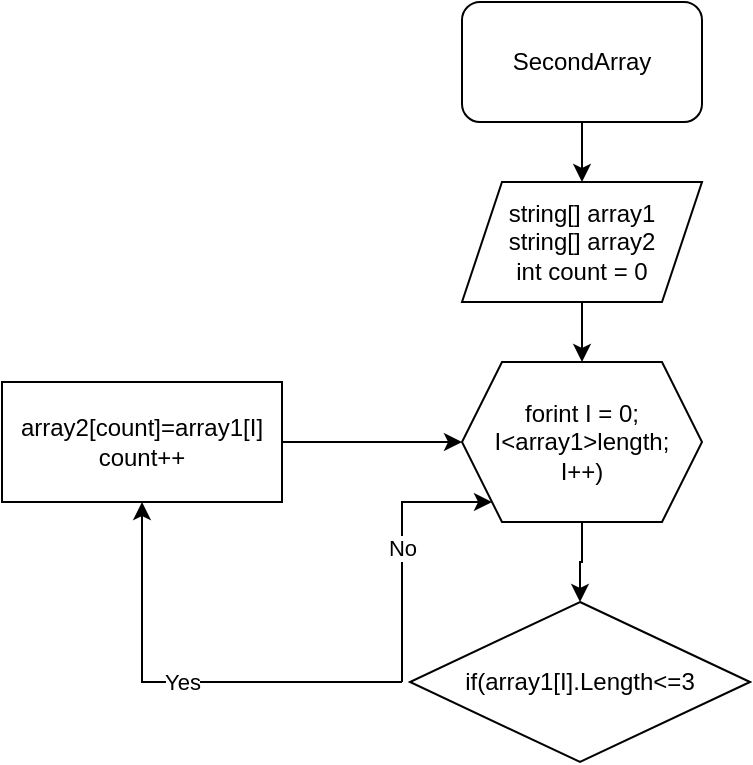 <mxfile version="20.6.2" type="github">
  <diagram id="dNGoZVBXWK_xDTCqt4oQ" name="Страница 1">
    <mxGraphModel dx="633" dy="584" grid="1" gridSize="10" guides="1" tooltips="1" connect="1" arrows="1" fold="1" page="1" pageScale="1" pageWidth="827" pageHeight="1169" math="0" shadow="0">
      <root>
        <mxCell id="0" />
        <mxCell id="1" parent="0" />
        <mxCell id="2lZdXUqtQVFPykAteh2_-8" value="" style="edgeStyle=orthogonalEdgeStyle;rounded=0;orthogonalLoop=1;jettySize=auto;html=1;" parent="1" source="2lZdXUqtQVFPykAteh2_-1" target="2lZdXUqtQVFPykAteh2_-2" edge="1">
          <mxGeometry relative="1" as="geometry" />
        </mxCell>
        <mxCell id="2lZdXUqtQVFPykAteh2_-1" value="SecondArray" style="rounded=1;whiteSpace=wrap;html=1;" parent="1" vertex="1">
          <mxGeometry x="270" y="60" width="120" height="60" as="geometry" />
        </mxCell>
        <mxCell id="2lZdXUqtQVFPykAteh2_-9" value="" style="edgeStyle=orthogonalEdgeStyle;rounded=0;orthogonalLoop=1;jettySize=auto;html=1;" parent="1" source="2lZdXUqtQVFPykAteh2_-2" target="2lZdXUqtQVFPykAteh2_-4" edge="1">
          <mxGeometry relative="1" as="geometry" />
        </mxCell>
        <mxCell id="2lZdXUqtQVFPykAteh2_-2" value="string[] array1&lt;br&gt;string[] array2&lt;br&gt;int count = 0" style="shape=parallelogram;perimeter=parallelogramPerimeter;whiteSpace=wrap;html=1;fixedSize=1;" parent="1" vertex="1">
          <mxGeometry x="270" y="150" width="120" height="60" as="geometry" />
        </mxCell>
        <mxCell id="2lZdXUqtQVFPykAteh2_-11" value="" style="edgeStyle=orthogonalEdgeStyle;rounded=0;orthogonalLoop=1;jettySize=auto;html=1;" parent="1" source="2lZdXUqtQVFPykAteh2_-4" target="2lZdXUqtQVFPykAteh2_-10" edge="1">
          <mxGeometry relative="1" as="geometry" />
        </mxCell>
        <mxCell id="2lZdXUqtQVFPykAteh2_-4" value="forint I = 0;&lt;br&gt;I&amp;lt;array1&amp;gt;length;&lt;br&gt;I++)" style="shape=hexagon;perimeter=hexagonPerimeter2;whiteSpace=wrap;html=1;fixedSize=1;" parent="1" vertex="1">
          <mxGeometry x="270" y="240" width="120" height="80" as="geometry" />
        </mxCell>
        <mxCell id="2lZdXUqtQVFPykAteh2_-10" value="if(array1[I].Length&amp;lt;=3" style="rhombus;whiteSpace=wrap;html=1;" parent="1" vertex="1">
          <mxGeometry x="244" y="360" width="170" height="80" as="geometry" />
        </mxCell>
        <mxCell id="2lZdXUqtQVFPykAteh2_-15" value="" style="edgeStyle=orthogonalEdgeStyle;rounded=0;orthogonalLoop=1;jettySize=auto;html=1;" parent="1" source="2lZdXUqtQVFPykAteh2_-12" target="2lZdXUqtQVFPykAteh2_-4" edge="1">
          <mxGeometry relative="1" as="geometry" />
        </mxCell>
        <mxCell id="2lZdXUqtQVFPykAteh2_-12" value="array2[count]=array1[I]&lt;br&gt;count++" style="rounded=0;whiteSpace=wrap;html=1;" parent="1" vertex="1">
          <mxGeometry x="40" y="250" width="140" height="60" as="geometry" />
        </mxCell>
        <mxCell id="2lZdXUqtQVFPykAteh2_-13" value="Yes" style="endArrow=classic;html=1;rounded=0;entryX=0.5;entryY=1;entryDx=0;entryDy=0;" parent="1" target="2lZdXUqtQVFPykAteh2_-12" edge="1">
          <mxGeometry width="50" height="50" relative="1" as="geometry">
            <mxPoint x="240" y="400" as="sourcePoint" />
            <mxPoint x="270" y="280" as="targetPoint" />
            <Array as="points">
              <mxPoint x="110" y="400" />
            </Array>
          </mxGeometry>
        </mxCell>
        <mxCell id="2lZdXUqtQVFPykAteh2_-14" value="No" style="endArrow=classic;html=1;rounded=0;entryX=0.125;entryY=0.875;entryDx=0;entryDy=0;entryPerimeter=0;" parent="1" target="2lZdXUqtQVFPykAteh2_-4" edge="1">
          <mxGeometry width="50" height="50" relative="1" as="geometry">
            <mxPoint x="240" y="400" as="sourcePoint" />
            <mxPoint x="270" y="280" as="targetPoint" />
            <Array as="points">
              <mxPoint x="240" y="310" />
            </Array>
          </mxGeometry>
        </mxCell>
      </root>
    </mxGraphModel>
  </diagram>
</mxfile>
